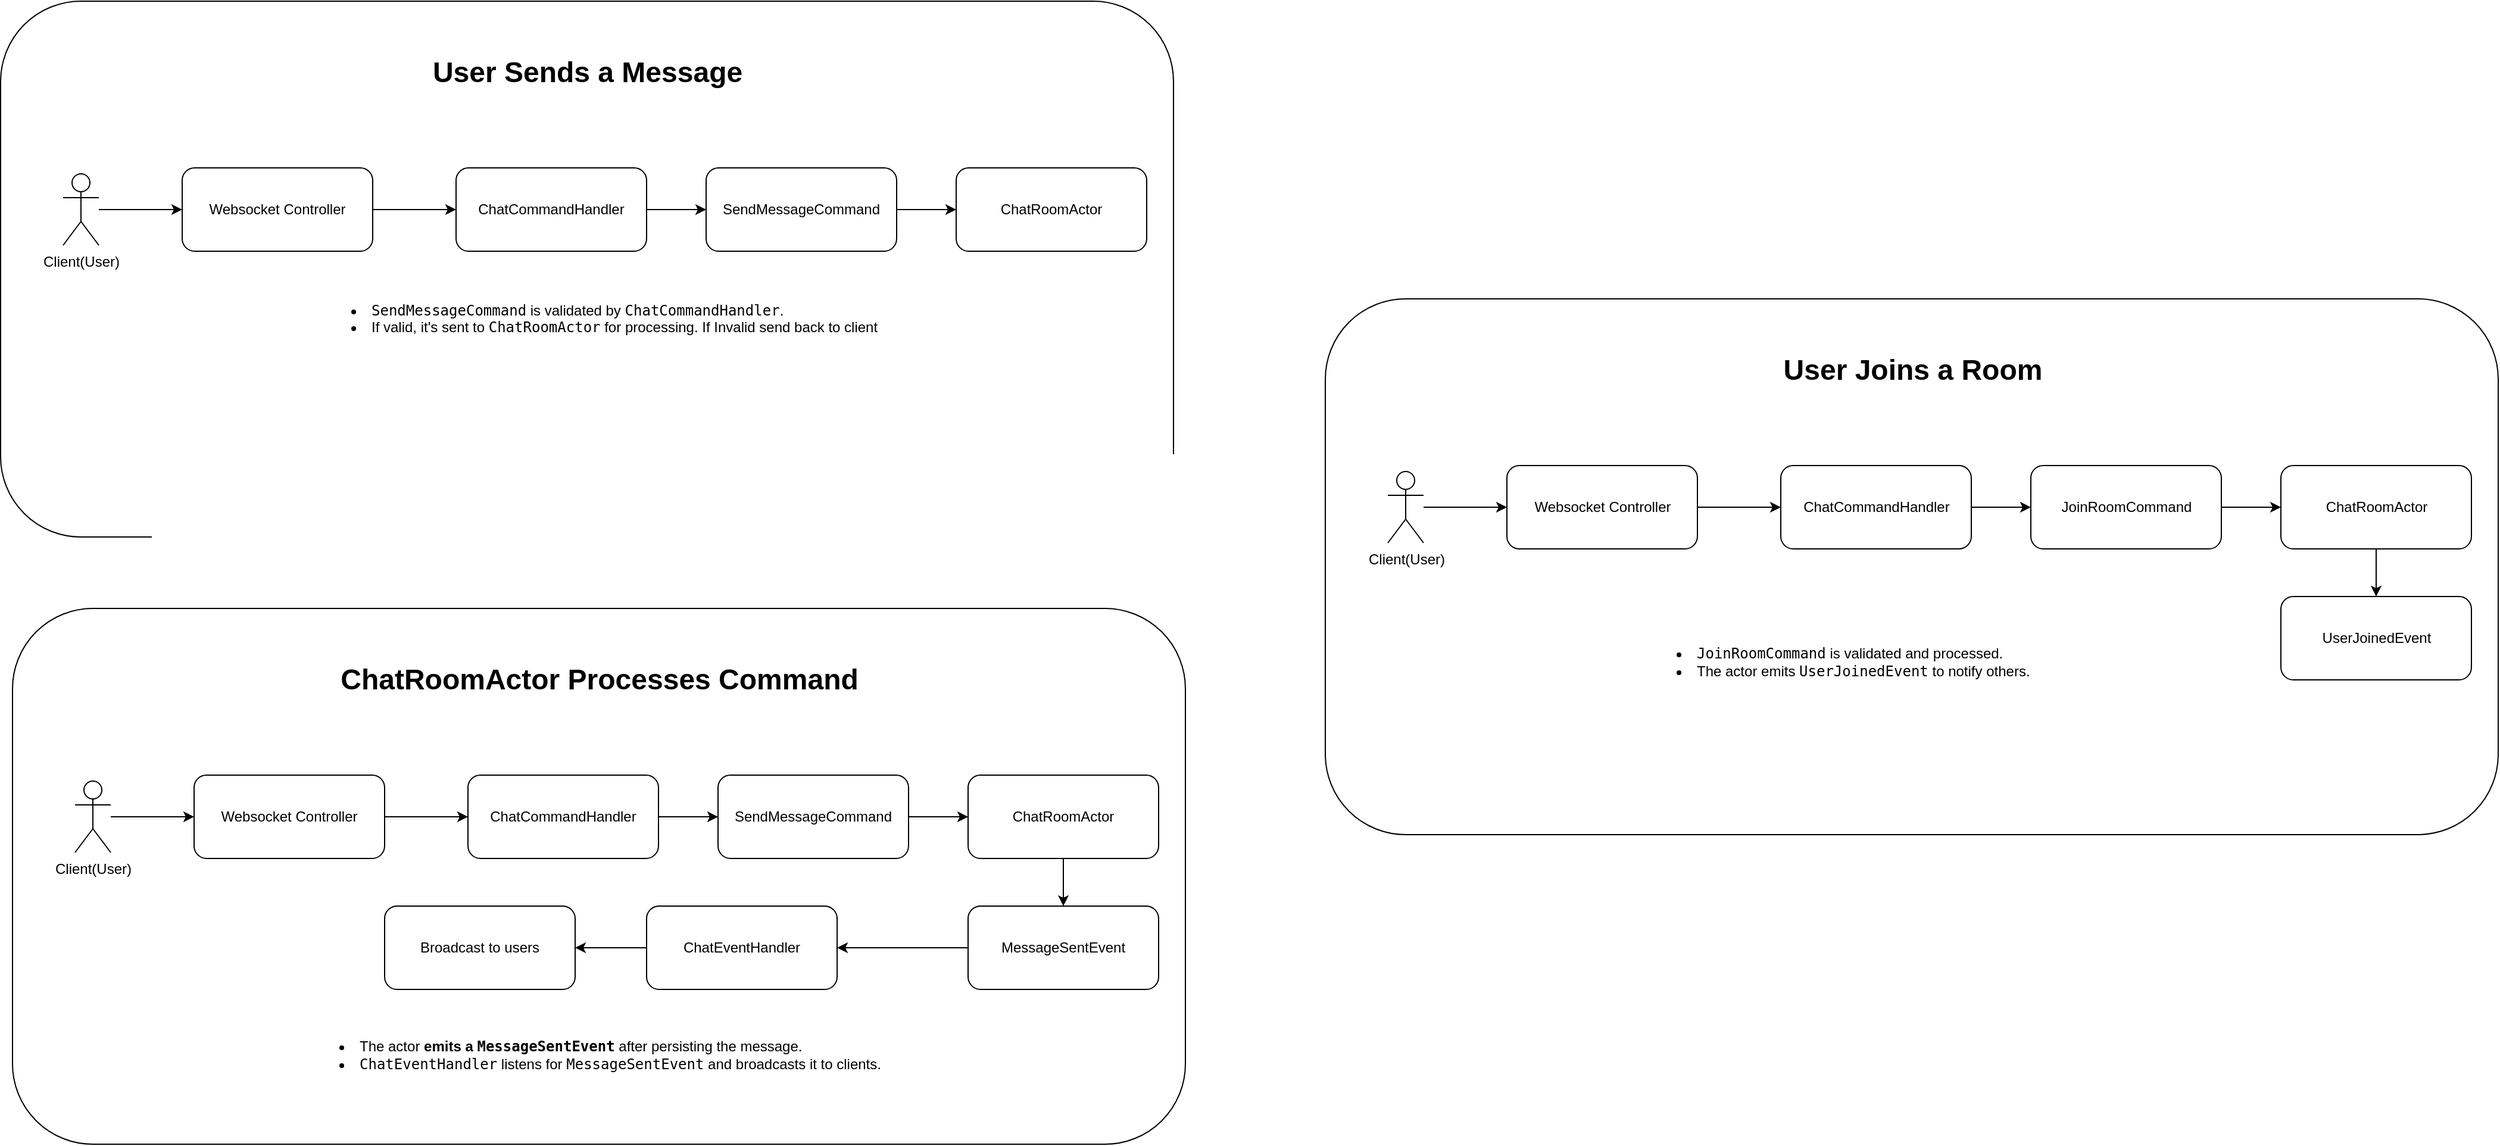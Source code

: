 <mxfile version="24.8.0">
  <diagram name="Page-1" id="BQkFQnIl89M9SugGBp6n">
    <mxGraphModel dx="2607" dy="1580" grid="1" gridSize="10" guides="1" tooltips="1" connect="1" arrows="1" fold="1" page="1" pageScale="1" pageWidth="850" pageHeight="1100" math="0" shadow="0">
      <root>
        <mxCell id="0" />
        <mxCell id="1" parent="0" />
        <mxCell id="HDtp9w7ZAtMnRDxFhko9-32" value="" style="rounded=1;whiteSpace=wrap;html=1;" vertex="1" parent="1">
          <mxGeometry x="17.5" y="110" width="985" height="450" as="geometry" />
        </mxCell>
        <mxCell id="HDtp9w7ZAtMnRDxFhko9-26" style="edgeStyle=orthogonalEdgeStyle;rounded=0;orthogonalLoop=1;jettySize=auto;html=1;" edge="1" parent="1" source="HDtp9w7ZAtMnRDxFhko9-19" target="HDtp9w7ZAtMnRDxFhko9-21">
          <mxGeometry relative="1" as="geometry" />
        </mxCell>
        <mxCell id="HDtp9w7ZAtMnRDxFhko9-19" value="Client(User)" style="shape=umlActor;verticalLabelPosition=bottom;verticalAlign=top;html=1;outlineConnect=0;" vertex="1" parent="1">
          <mxGeometry x="70" y="255" width="30" height="60" as="geometry" />
        </mxCell>
        <mxCell id="HDtp9w7ZAtMnRDxFhko9-25" style="edgeStyle=orthogonalEdgeStyle;rounded=0;orthogonalLoop=1;jettySize=auto;html=1;entryX=0;entryY=0.5;entryDx=0;entryDy=0;" edge="1" parent="1" source="HDtp9w7ZAtMnRDxFhko9-21" target="HDtp9w7ZAtMnRDxFhko9-22">
          <mxGeometry relative="1" as="geometry" />
        </mxCell>
        <mxCell id="HDtp9w7ZAtMnRDxFhko9-21" value="Websocket Controller" style="rounded=1;whiteSpace=wrap;html=1;" vertex="1" parent="1">
          <mxGeometry x="170" y="250" width="160" height="70" as="geometry" />
        </mxCell>
        <mxCell id="HDtp9w7ZAtMnRDxFhko9-27" style="edgeStyle=orthogonalEdgeStyle;rounded=0;orthogonalLoop=1;jettySize=auto;html=1;entryX=0;entryY=0.5;entryDx=0;entryDy=0;" edge="1" parent="1" source="HDtp9w7ZAtMnRDxFhko9-22" target="HDtp9w7ZAtMnRDxFhko9-23">
          <mxGeometry relative="1" as="geometry" />
        </mxCell>
        <mxCell id="HDtp9w7ZAtMnRDxFhko9-22" value="ChatCommandHandler" style="rounded=1;whiteSpace=wrap;html=1;" vertex="1" parent="1">
          <mxGeometry x="400" y="250" width="160" height="70" as="geometry" />
        </mxCell>
        <mxCell id="HDtp9w7ZAtMnRDxFhko9-28" style="edgeStyle=orthogonalEdgeStyle;rounded=0;orthogonalLoop=1;jettySize=auto;html=1;entryX=0;entryY=0.5;entryDx=0;entryDy=0;" edge="1" parent="1" source="HDtp9w7ZAtMnRDxFhko9-23" target="HDtp9w7ZAtMnRDxFhko9-24">
          <mxGeometry relative="1" as="geometry" />
        </mxCell>
        <mxCell id="HDtp9w7ZAtMnRDxFhko9-23" value="SendMessageCommand" style="rounded=1;whiteSpace=wrap;html=1;" vertex="1" parent="1">
          <mxGeometry x="610" y="250" width="160" height="70" as="geometry" />
        </mxCell>
        <mxCell id="HDtp9w7ZAtMnRDxFhko9-24" value="ChatRoomActor" style="rounded=1;whiteSpace=wrap;html=1;" vertex="1" parent="1">
          <mxGeometry x="820" y="250" width="160" height="70" as="geometry" />
        </mxCell>
        <mxCell id="HDtp9w7ZAtMnRDxFhko9-30" value="User Sends a Message" style="text;strokeColor=none;fillColor=none;html=1;fontSize=24;fontStyle=1;verticalAlign=middle;align=center;" vertex="1" parent="1">
          <mxGeometry x="460" y="150" width="100" height="40" as="geometry" />
        </mxCell>
        <UserObject label="&lt;li data-end=&quot;2928&quot; data-start=&quot;2866&quot;&gt;&lt;code data-end=&quot;2888&quot; data-start=&quot;2868&quot;&gt;SendMessageCommand&lt;/code&gt; is validated by &lt;code data-end=&quot;2925&quot; data-start=&quot;2905&quot;&gt;ChatCommandHandler&lt;/code&gt;.&lt;/li&gt;&lt;li data-end=&quot;2928&quot; data-start=&quot;2866&quot;&gt;If valid, it&#39;s sent to &lt;code data-end=&quot;2969&quot; data-start=&quot;2954&quot;&gt;ChatRoomActor&lt;/code&gt; for processing. If Invalid send back to client&lt;/li&gt;&lt;br&gt;&lt;li data-end=&quot;2987&quot; data-start=&quot;2929&quot;&gt;&lt;/li&gt;" placeholders="1" id="HDtp9w7ZAtMnRDxFhko9-41">
          <mxCell style="text;html=1;strokeColor=none;fillColor=none;align=left;verticalAlign=middle;whiteSpace=wrap;overflow=hidden;" vertex="1" parent="1">
            <mxGeometry x="310" y="360" width="480" height="50" as="geometry" />
          </mxCell>
        </UserObject>
        <mxCell id="HDtp9w7ZAtMnRDxFhko9-43" value="" style="rounded=1;whiteSpace=wrap;html=1;" vertex="1" parent="1">
          <mxGeometry x="27.5" y="620" width="985" height="450" as="geometry" />
        </mxCell>
        <mxCell id="HDtp9w7ZAtMnRDxFhko9-44" style="edgeStyle=orthogonalEdgeStyle;rounded=0;orthogonalLoop=1;jettySize=auto;html=1;" edge="1" parent="1" source="HDtp9w7ZAtMnRDxFhko9-45" target="HDtp9w7ZAtMnRDxFhko9-47">
          <mxGeometry relative="1" as="geometry" />
        </mxCell>
        <mxCell id="HDtp9w7ZAtMnRDxFhko9-45" value="Client(User)" style="shape=umlActor;verticalLabelPosition=bottom;verticalAlign=top;html=1;outlineConnect=0;" vertex="1" parent="1">
          <mxGeometry x="80" y="765" width="30" height="60" as="geometry" />
        </mxCell>
        <mxCell id="HDtp9w7ZAtMnRDxFhko9-46" style="edgeStyle=orthogonalEdgeStyle;rounded=0;orthogonalLoop=1;jettySize=auto;html=1;entryX=0;entryY=0.5;entryDx=0;entryDy=0;" edge="1" parent="1" source="HDtp9w7ZAtMnRDxFhko9-47" target="HDtp9w7ZAtMnRDxFhko9-49">
          <mxGeometry relative="1" as="geometry" />
        </mxCell>
        <mxCell id="HDtp9w7ZAtMnRDxFhko9-47" value="Websocket Controller" style="rounded=1;whiteSpace=wrap;html=1;" vertex="1" parent="1">
          <mxGeometry x="180" y="760" width="160" height="70" as="geometry" />
        </mxCell>
        <mxCell id="HDtp9w7ZAtMnRDxFhko9-48" style="edgeStyle=orthogonalEdgeStyle;rounded=0;orthogonalLoop=1;jettySize=auto;html=1;entryX=0;entryY=0.5;entryDx=0;entryDy=0;" edge="1" parent="1" source="HDtp9w7ZAtMnRDxFhko9-49" target="HDtp9w7ZAtMnRDxFhko9-51">
          <mxGeometry relative="1" as="geometry" />
        </mxCell>
        <mxCell id="HDtp9w7ZAtMnRDxFhko9-49" value="ChatCommandHandler" style="rounded=1;whiteSpace=wrap;html=1;" vertex="1" parent="1">
          <mxGeometry x="410" y="760" width="160" height="70" as="geometry" />
        </mxCell>
        <mxCell id="HDtp9w7ZAtMnRDxFhko9-50" style="edgeStyle=orthogonalEdgeStyle;rounded=0;orthogonalLoop=1;jettySize=auto;html=1;entryX=0;entryY=0.5;entryDx=0;entryDy=0;" edge="1" parent="1" source="HDtp9w7ZAtMnRDxFhko9-51" target="HDtp9w7ZAtMnRDxFhko9-52">
          <mxGeometry relative="1" as="geometry" />
        </mxCell>
        <mxCell id="HDtp9w7ZAtMnRDxFhko9-51" value="SendMessageCommand" style="rounded=1;whiteSpace=wrap;html=1;" vertex="1" parent="1">
          <mxGeometry x="620" y="760" width="160" height="70" as="geometry" />
        </mxCell>
        <mxCell id="HDtp9w7ZAtMnRDxFhko9-61" style="edgeStyle=orthogonalEdgeStyle;rounded=0;orthogonalLoop=1;jettySize=auto;html=1;" edge="1" parent="1" source="HDtp9w7ZAtMnRDxFhko9-52" target="HDtp9w7ZAtMnRDxFhko9-55">
          <mxGeometry relative="1" as="geometry" />
        </mxCell>
        <mxCell id="HDtp9w7ZAtMnRDxFhko9-52" value="ChatRoomActor" style="rounded=1;whiteSpace=wrap;html=1;" vertex="1" parent="1">
          <mxGeometry x="830" y="760" width="160" height="70" as="geometry" />
        </mxCell>
        <mxCell id="HDtp9w7ZAtMnRDxFhko9-53" value="ChatRoomActor Processes Command" style="text;strokeColor=none;fillColor=none;html=1;fontSize=24;fontStyle=1;verticalAlign=middle;align=center;" vertex="1" parent="1">
          <mxGeometry x="470" y="660" width="100" height="40" as="geometry" />
        </mxCell>
        <mxCell id="HDtp9w7ZAtMnRDxFhko9-54" style="edgeStyle=orthogonalEdgeStyle;rounded=0;orthogonalLoop=1;jettySize=auto;html=1;" edge="1" parent="1" source="HDtp9w7ZAtMnRDxFhko9-55" target="HDtp9w7ZAtMnRDxFhko9-57">
          <mxGeometry relative="1" as="geometry" />
        </mxCell>
        <mxCell id="HDtp9w7ZAtMnRDxFhko9-55" value="MessageSentEvent" style="rounded=1;whiteSpace=wrap;html=1;" vertex="1" parent="1">
          <mxGeometry x="830" y="870" width="160" height="70" as="geometry" />
        </mxCell>
        <mxCell id="HDtp9w7ZAtMnRDxFhko9-56" style="edgeStyle=orthogonalEdgeStyle;rounded=0;orthogonalLoop=1;jettySize=auto;html=1;entryX=1;entryY=0.5;entryDx=0;entryDy=0;" edge="1" parent="1" source="HDtp9w7ZAtMnRDxFhko9-57" target="HDtp9w7ZAtMnRDxFhko9-58">
          <mxGeometry relative="1" as="geometry" />
        </mxCell>
        <mxCell id="HDtp9w7ZAtMnRDxFhko9-57" value="ChatEventHandler" style="rounded=1;whiteSpace=wrap;html=1;" vertex="1" parent="1">
          <mxGeometry x="560" y="870" width="160" height="70" as="geometry" />
        </mxCell>
        <mxCell id="HDtp9w7ZAtMnRDxFhko9-58" value="Broadcast to users" style="rounded=1;whiteSpace=wrap;html=1;" vertex="1" parent="1">
          <mxGeometry x="340" y="870" width="160" height="70" as="geometry" />
        </mxCell>
        <UserObject label="&lt;li data-end=&quot;3189&quot; data-start=&quot;3115&quot;&gt;The actor &lt;strong data-end=&quot;3157&quot; data-start=&quot;3127&quot;&gt;emits a &lt;code data-end=&quot;3155&quot; data-start=&quot;3137&quot;&gt;MessageSentEvent&lt;/code&gt;&lt;/strong&gt; after persisting the message.&lt;/li&gt;&lt;li data-end=&quot;3273&quot; data-start=&quot;3190&quot;&gt;&lt;code data-end=&quot;3210&quot; data-start=&quot;3192&quot;&gt;ChatEventHandler&lt;/code&gt; listens for &lt;code data-end=&quot;3241&quot; data-start=&quot;3223&quot;&gt;MessageSentEvent&lt;/code&gt; and broadcasts it to clients.&lt;br&gt;&lt;/li&gt;" placeholders="1" id="HDtp9w7ZAtMnRDxFhko9-59">
          <mxCell style="text;html=1;strokeColor=none;fillColor=none;align=left;verticalAlign=middle;whiteSpace=wrap;overflow=hidden;" vertex="1" parent="1">
            <mxGeometry x="300" y="970" width="480" height="50" as="geometry" />
          </mxCell>
        </UserObject>
        <mxCell id="HDtp9w7ZAtMnRDxFhko9-62" value="" style="rounded=1;whiteSpace=wrap;html=1;" vertex="1" parent="1">
          <mxGeometry x="1130" y="360" width="985" height="450" as="geometry" />
        </mxCell>
        <mxCell id="HDtp9w7ZAtMnRDxFhko9-63" style="edgeStyle=orthogonalEdgeStyle;rounded=0;orthogonalLoop=1;jettySize=auto;html=1;" edge="1" parent="1" source="HDtp9w7ZAtMnRDxFhko9-64" target="HDtp9w7ZAtMnRDxFhko9-66">
          <mxGeometry relative="1" as="geometry" />
        </mxCell>
        <mxCell id="HDtp9w7ZAtMnRDxFhko9-64" value="Client(User)" style="shape=umlActor;verticalLabelPosition=bottom;verticalAlign=top;html=1;outlineConnect=0;" vertex="1" parent="1">
          <mxGeometry x="1182.5" y="505" width="30" height="60" as="geometry" />
        </mxCell>
        <mxCell id="HDtp9w7ZAtMnRDxFhko9-65" style="edgeStyle=orthogonalEdgeStyle;rounded=0;orthogonalLoop=1;jettySize=auto;html=1;entryX=0;entryY=0.5;entryDx=0;entryDy=0;" edge="1" parent="1" source="HDtp9w7ZAtMnRDxFhko9-66" target="HDtp9w7ZAtMnRDxFhko9-68">
          <mxGeometry relative="1" as="geometry" />
        </mxCell>
        <mxCell id="HDtp9w7ZAtMnRDxFhko9-66" value="Websocket Controller" style="rounded=1;whiteSpace=wrap;html=1;" vertex="1" parent="1">
          <mxGeometry x="1282.5" y="500" width="160" height="70" as="geometry" />
        </mxCell>
        <mxCell id="HDtp9w7ZAtMnRDxFhko9-67" style="edgeStyle=orthogonalEdgeStyle;rounded=0;orthogonalLoop=1;jettySize=auto;html=1;entryX=0;entryY=0.5;entryDx=0;entryDy=0;" edge="1" parent="1" source="HDtp9w7ZAtMnRDxFhko9-68" target="HDtp9w7ZAtMnRDxFhko9-70">
          <mxGeometry relative="1" as="geometry" />
        </mxCell>
        <mxCell id="HDtp9w7ZAtMnRDxFhko9-68" value="ChatCommandHandler" style="rounded=1;whiteSpace=wrap;html=1;" vertex="1" parent="1">
          <mxGeometry x="1512.5" y="500" width="160" height="70" as="geometry" />
        </mxCell>
        <mxCell id="HDtp9w7ZAtMnRDxFhko9-69" style="edgeStyle=orthogonalEdgeStyle;rounded=0;orthogonalLoop=1;jettySize=auto;html=1;entryX=0;entryY=0.5;entryDx=0;entryDy=0;" edge="1" parent="1" source="HDtp9w7ZAtMnRDxFhko9-70" target="HDtp9w7ZAtMnRDxFhko9-71">
          <mxGeometry relative="1" as="geometry" />
        </mxCell>
        <mxCell id="HDtp9w7ZAtMnRDxFhko9-70" value="JoinRoomCommand" style="rounded=1;whiteSpace=wrap;html=1;" vertex="1" parent="1">
          <mxGeometry x="1722.5" y="500" width="160" height="70" as="geometry" />
        </mxCell>
        <mxCell id="HDtp9w7ZAtMnRDxFhko9-75" style="edgeStyle=orthogonalEdgeStyle;rounded=0;orthogonalLoop=1;jettySize=auto;html=1;entryX=0.5;entryY=0;entryDx=0;entryDy=0;" edge="1" parent="1" source="HDtp9w7ZAtMnRDxFhko9-71" target="HDtp9w7ZAtMnRDxFhko9-74">
          <mxGeometry relative="1" as="geometry" />
        </mxCell>
        <mxCell id="HDtp9w7ZAtMnRDxFhko9-71" value="ChatRoomActor" style="rounded=1;whiteSpace=wrap;html=1;" vertex="1" parent="1">
          <mxGeometry x="1932.5" y="500" width="160" height="70" as="geometry" />
        </mxCell>
        <mxCell id="HDtp9w7ZAtMnRDxFhko9-72" value="User Joins a Room" style="text;strokeColor=none;fillColor=none;html=1;fontSize=24;fontStyle=1;verticalAlign=middle;align=center;" vertex="1" parent="1">
          <mxGeometry x="1572.5" y="400" width="100" height="40" as="geometry" />
        </mxCell>
        <UserObject label="&lt;li data-end=&quot;3463&quot; data-start=&quot;3414&quot;&gt;&lt;code data-end=&quot;3433&quot; data-start=&quot;3416&quot;&gt;JoinRoomCommand&lt;/code&gt; is validated and processed.&lt;/li&gt;&lt;li data-end=&quot;3519&quot; data-start=&quot;3464&quot;&gt;The actor emits &lt;code data-end=&quot;3499&quot; data-start=&quot;3482&quot;&gt;UserJoinedEvent&lt;/code&gt; to notify others.&lt;br&gt;&lt;/li&gt;" placeholders="1" id="HDtp9w7ZAtMnRDxFhko9-73">
          <mxCell style="text;html=1;strokeColor=none;fillColor=none;align=left;verticalAlign=middle;whiteSpace=wrap;overflow=hidden;" vertex="1" parent="1">
            <mxGeometry x="1422.5" y="640" width="480" height="50" as="geometry" />
          </mxCell>
        </UserObject>
        <mxCell id="HDtp9w7ZAtMnRDxFhko9-74" value="UserJoinedEvent" style="rounded=1;whiteSpace=wrap;html=1;" vertex="1" parent="1">
          <mxGeometry x="1932.5" y="610" width="160" height="70" as="geometry" />
        </mxCell>
      </root>
    </mxGraphModel>
  </diagram>
</mxfile>
